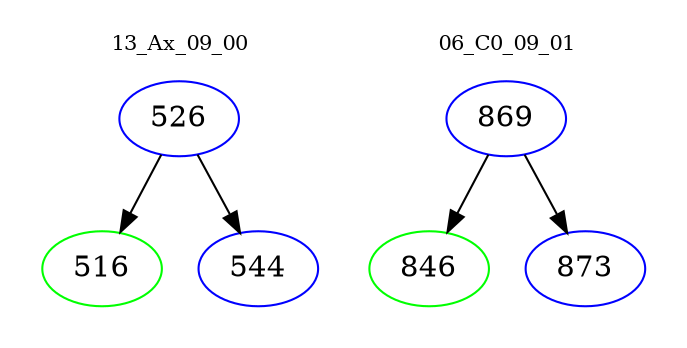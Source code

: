 digraph{
subgraph cluster_0 {
color = white
label = "13_Ax_09_00";
fontsize=10;
T0_526 [label="526", color="blue"]
T0_526 -> T0_516 [color="black"]
T0_516 [label="516", color="green"]
T0_526 -> T0_544 [color="black"]
T0_544 [label="544", color="blue"]
}
subgraph cluster_1 {
color = white
label = "06_C0_09_01";
fontsize=10;
T1_869 [label="869", color="blue"]
T1_869 -> T1_846 [color="black"]
T1_846 [label="846", color="green"]
T1_869 -> T1_873 [color="black"]
T1_873 [label="873", color="blue"]
}
}
